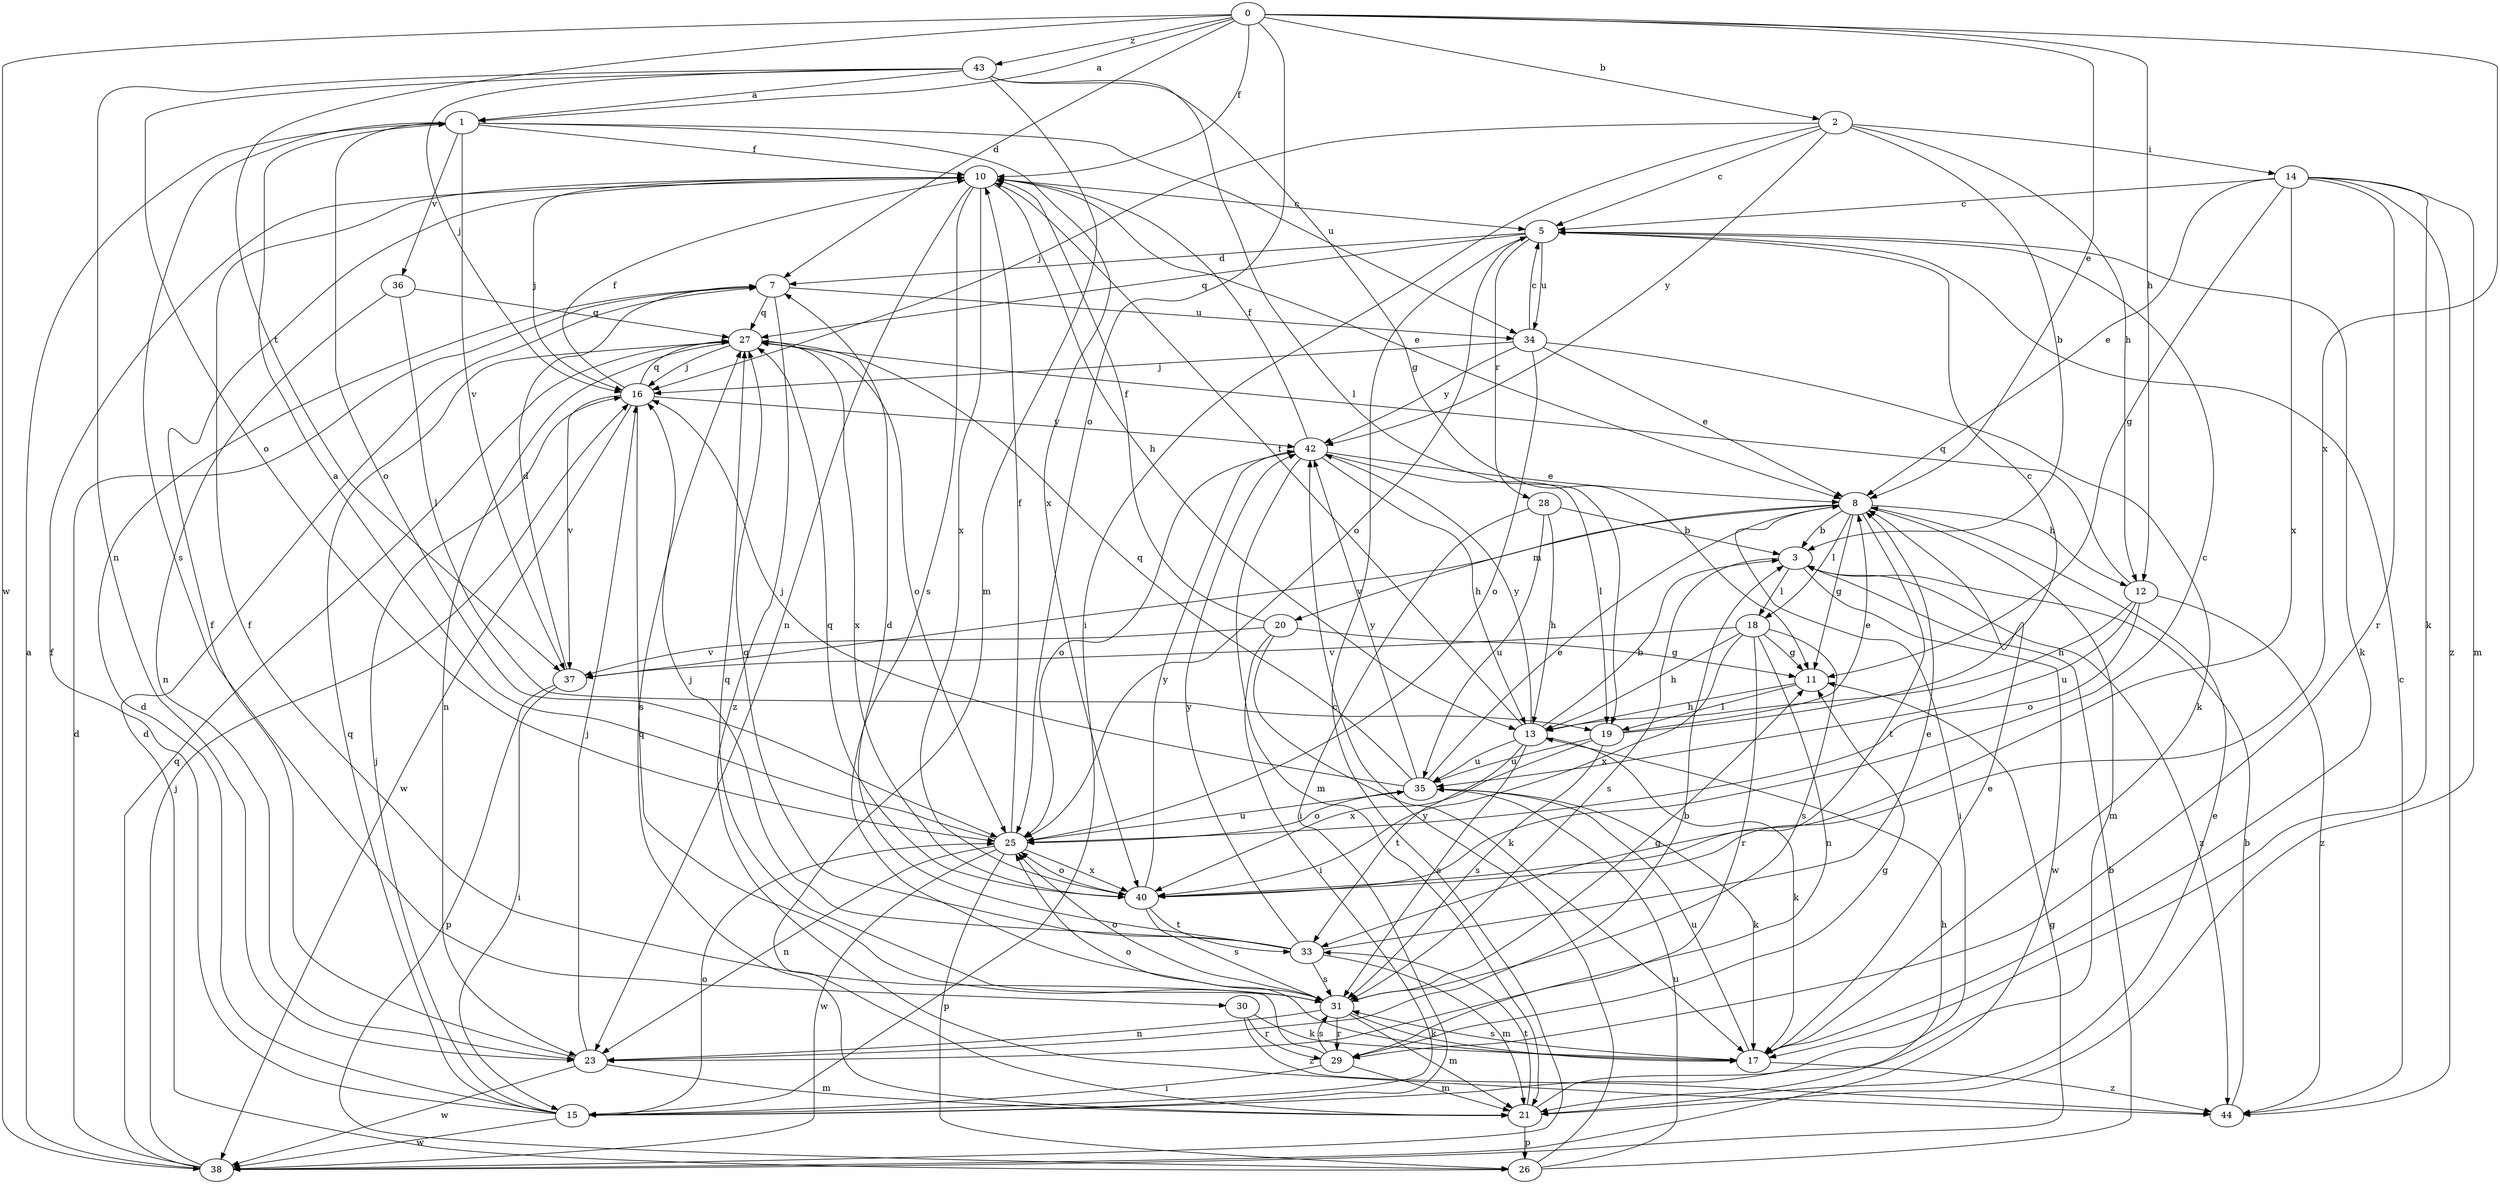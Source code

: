 strict digraph  {
0;
1;
2;
3;
5;
7;
8;
10;
11;
12;
13;
14;
15;
16;
17;
18;
19;
20;
21;
23;
25;
26;
27;
28;
29;
30;
31;
33;
34;
35;
36;
37;
38;
40;
42;
43;
44;
0 -> 1  [label=a];
0 -> 2  [label=b];
0 -> 7  [label=d];
0 -> 8  [label=e];
0 -> 10  [label=f];
0 -> 12  [label=h];
0 -> 25  [label=o];
0 -> 38  [label=w];
0 -> 40  [label=x];
0 -> 43  [label=z];
0 -> 37  [label=t];
1 -> 10  [label=f];
1 -> 25  [label=o];
1 -> 30  [label=s];
1 -> 34  [label=u];
1 -> 36  [label=v];
1 -> 37  [label=v];
1 -> 40  [label=x];
2 -> 3  [label=b];
2 -> 5  [label=c];
2 -> 12  [label=h];
2 -> 14  [label=i];
2 -> 15  [label=i];
2 -> 16  [label=j];
2 -> 42  [label=y];
3 -> 18  [label=l];
3 -> 31  [label=s];
3 -> 38  [label=w];
3 -> 44  [label=z];
5 -> 7  [label=d];
5 -> 17  [label=k];
5 -> 25  [label=o];
5 -> 27  [label=q];
5 -> 28  [label=r];
5 -> 34  [label=u];
7 -> 27  [label=q];
7 -> 34  [label=u];
7 -> 44  [label=z];
8 -> 3  [label=b];
8 -> 11  [label=g];
8 -> 12  [label=h];
8 -> 15  [label=i];
8 -> 18  [label=l];
8 -> 20  [label=m];
8 -> 21  [label=m];
8 -> 33  [label=t];
8 -> 37  [label=v];
10 -> 5  [label=c];
10 -> 8  [label=e];
10 -> 13  [label=h];
10 -> 16  [label=j];
10 -> 23  [label=n];
10 -> 31  [label=s];
10 -> 40  [label=x];
11 -> 13  [label=h];
11 -> 19  [label=l];
12 -> 13  [label=h];
12 -> 25  [label=o];
12 -> 27  [label=q];
12 -> 35  [label=u];
12 -> 44  [label=z];
13 -> 3  [label=b];
13 -> 10  [label=f];
13 -> 17  [label=k];
13 -> 31  [label=s];
13 -> 33  [label=t];
13 -> 35  [label=u];
13 -> 42  [label=y];
14 -> 5  [label=c];
14 -> 8  [label=e];
14 -> 11  [label=g];
14 -> 17  [label=k];
14 -> 21  [label=m];
14 -> 29  [label=r];
14 -> 40  [label=x];
14 -> 44  [label=z];
15 -> 7  [label=d];
15 -> 10  [label=f];
15 -> 16  [label=j];
15 -> 25  [label=o];
15 -> 27  [label=q];
15 -> 38  [label=w];
16 -> 10  [label=f];
16 -> 27  [label=q];
16 -> 31  [label=s];
16 -> 37  [label=v];
16 -> 38  [label=w];
16 -> 42  [label=y];
17 -> 8  [label=e];
17 -> 25  [label=o];
17 -> 31  [label=s];
17 -> 35  [label=u];
17 -> 44  [label=z];
18 -> 11  [label=g];
18 -> 13  [label=h];
18 -> 23  [label=n];
18 -> 29  [label=r];
18 -> 31  [label=s];
18 -> 37  [label=v];
18 -> 40  [label=x];
19 -> 5  [label=c];
19 -> 8  [label=e];
19 -> 31  [label=s];
19 -> 35  [label=u];
19 -> 40  [label=x];
20 -> 10  [label=f];
20 -> 11  [label=g];
20 -> 15  [label=i];
20 -> 17  [label=k];
20 -> 37  [label=v];
21 -> 8  [label=e];
21 -> 13  [label=h];
21 -> 26  [label=p];
21 -> 27  [label=q];
21 -> 33  [label=t];
23 -> 3  [label=b];
23 -> 10  [label=f];
23 -> 16  [label=j];
23 -> 21  [label=m];
23 -> 38  [label=w];
25 -> 1  [label=a];
25 -> 10  [label=f];
25 -> 23  [label=n];
25 -> 26  [label=p];
25 -> 35  [label=u];
25 -> 38  [label=w];
25 -> 40  [label=x];
26 -> 3  [label=b];
26 -> 7  [label=d];
26 -> 35  [label=u];
26 -> 42  [label=y];
27 -> 16  [label=j];
27 -> 23  [label=n];
27 -> 25  [label=o];
27 -> 40  [label=x];
28 -> 3  [label=b];
28 -> 13  [label=h];
28 -> 15  [label=i];
28 -> 35  [label=u];
29 -> 10  [label=f];
29 -> 11  [label=g];
29 -> 15  [label=i];
29 -> 21  [label=m];
29 -> 31  [label=s];
30 -> 17  [label=k];
30 -> 29  [label=r];
30 -> 44  [label=z];
31 -> 11  [label=g];
31 -> 17  [label=k];
31 -> 21  [label=m];
31 -> 23  [label=n];
31 -> 25  [label=o];
31 -> 27  [label=q];
31 -> 29  [label=r];
33 -> 7  [label=d];
33 -> 8  [label=e];
33 -> 16  [label=j];
33 -> 21  [label=m];
33 -> 27  [label=q];
33 -> 31  [label=s];
33 -> 42  [label=y];
34 -> 5  [label=c];
34 -> 8  [label=e];
34 -> 16  [label=j];
34 -> 17  [label=k];
34 -> 25  [label=o];
34 -> 42  [label=y];
35 -> 8  [label=e];
35 -> 16  [label=j];
35 -> 17  [label=k];
35 -> 25  [label=o];
35 -> 27  [label=q];
35 -> 42  [label=y];
36 -> 19  [label=l];
36 -> 23  [label=n];
36 -> 27  [label=q];
37 -> 7  [label=d];
37 -> 15  [label=i];
37 -> 26  [label=p];
38 -> 1  [label=a];
38 -> 5  [label=c];
38 -> 7  [label=d];
38 -> 11  [label=g];
38 -> 16  [label=j];
38 -> 27  [label=q];
40 -> 5  [label=c];
40 -> 25  [label=o];
40 -> 27  [label=q];
40 -> 31  [label=s];
40 -> 33  [label=t];
40 -> 42  [label=y];
42 -> 8  [label=e];
42 -> 10  [label=f];
42 -> 13  [label=h];
42 -> 19  [label=l];
42 -> 21  [label=m];
42 -> 25  [label=o];
43 -> 1  [label=a];
43 -> 11  [label=g];
43 -> 16  [label=j];
43 -> 19  [label=l];
43 -> 21  [label=m];
43 -> 23  [label=n];
43 -> 25  [label=o];
44 -> 3  [label=b];
44 -> 5  [label=c];
}
